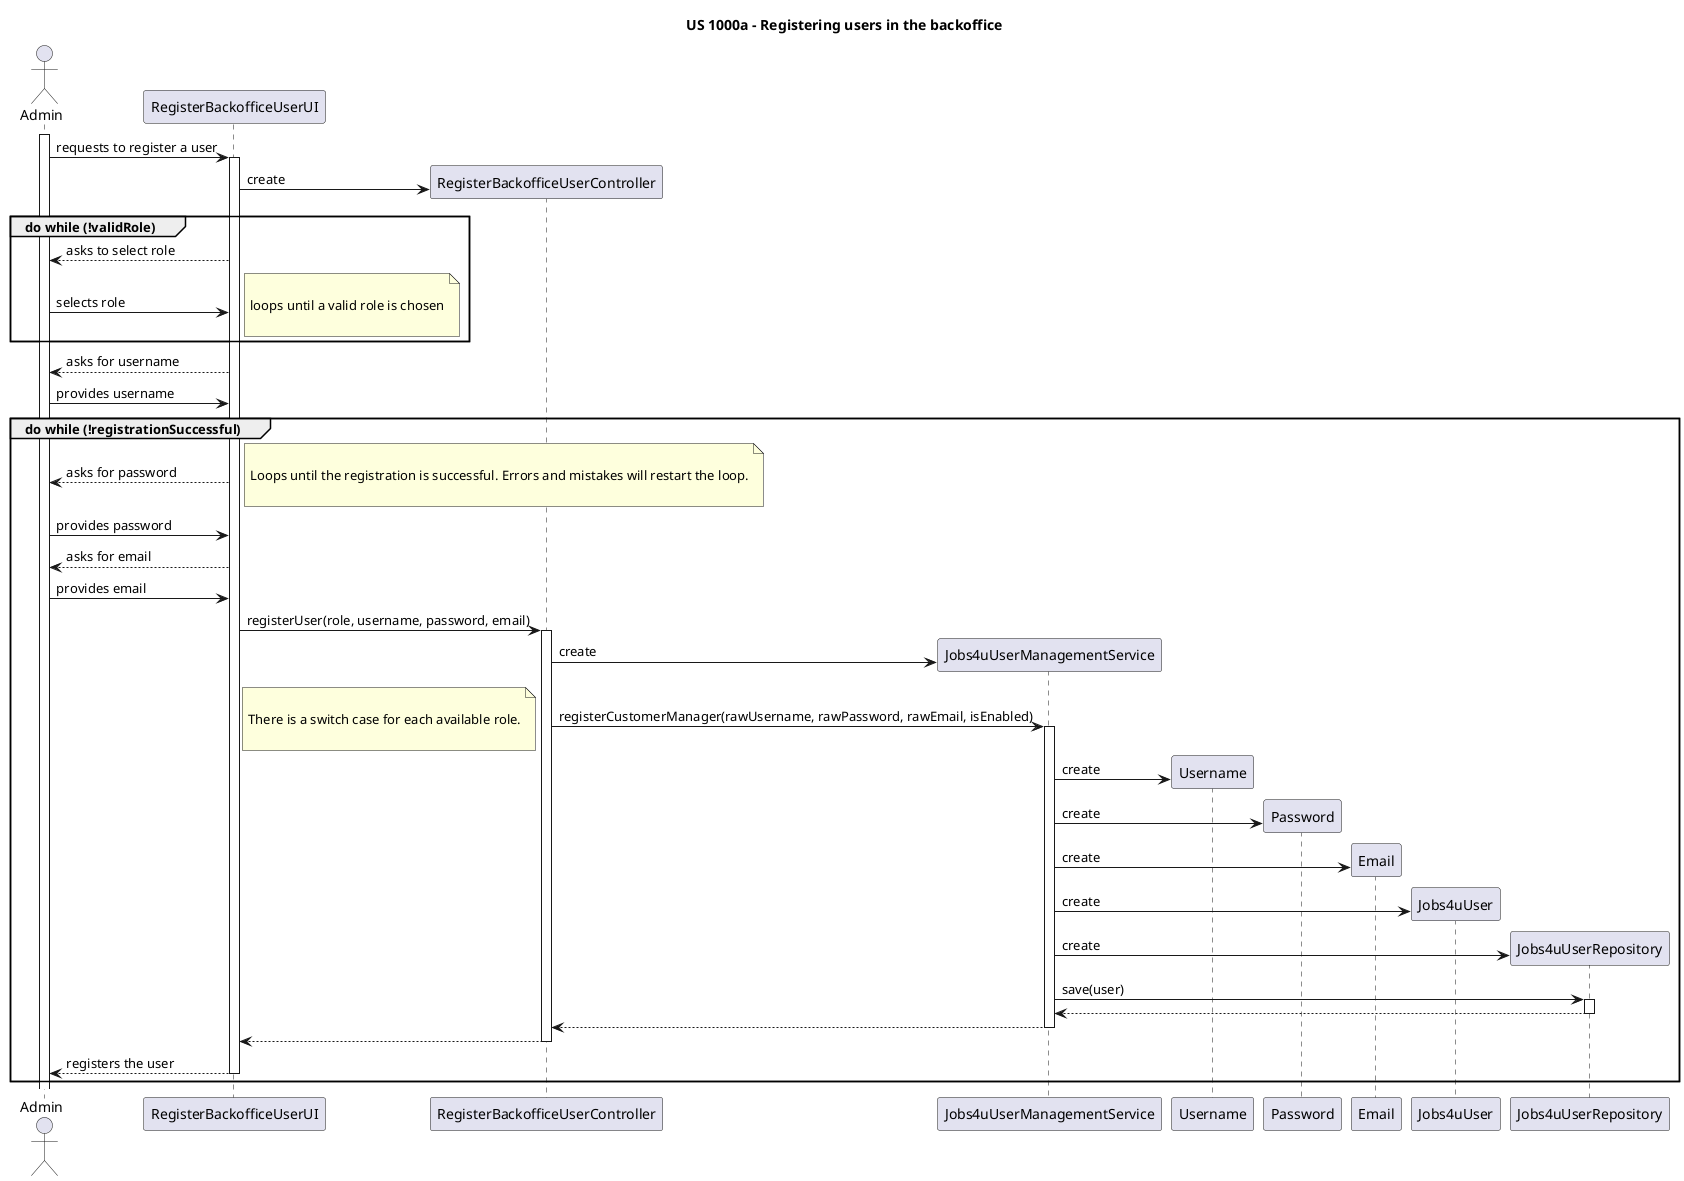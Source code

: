 @startuml
actor Admin as Actor
participant RegisterBackofficeUserUI as UI
participant RegisterBackofficeUserController as CTRLR
participant Jobs4uUserManagementService as Service
participant Username
participant Password
participant Email
participant Jobs4uUser as User
participant Jobs4uUserRepository as Repository

title US 1000a - Registering users in the backoffice

activate Actor

Actor -> UI : requests to register a user

activate UI

Create CTRLR

UI -> CTRLR : create

group do while (!validRole)

UI --> Actor : asks to select role

Actor -> UI : selects role

note right

loops until a valid role is chosen

end note

end

UI --> Actor : asks for username

Actor -> UI : provides username

group do while (!registrationSuccessful)

UI --> Actor : asks for password

note right

Loops until the registration is successful. Errors and mistakes will restart the loop.

end note

Actor -> UI : provides password

UI --> Actor : asks for email

Actor -> UI : provides email

UI -> CTRLR : registerUser(role, username, password, email)

activate CTRLR

create Service

CTRLR -> Service : create

CTRLR -> Service : registerCustomerManager(rawUsername, rawPassword, rawEmail, isEnabled)

note top

There is a switch case for each available role.

end note

activate Service

create Username

Service -> Username : create

create Password

Service -> Password : create

create Email

Service -> Email: create

create User

Service -> User : create

create Repository

Service -> Repository : create

Service -> Repository : save(user)

activate Repository

Repository --> Service

deactivate Repository

Service --> CTRLR

deactivate Service

CTRLR --> UI

deactivate CTRLR

UI --> Actor : registers the user

deactivate UI

end

@enduml